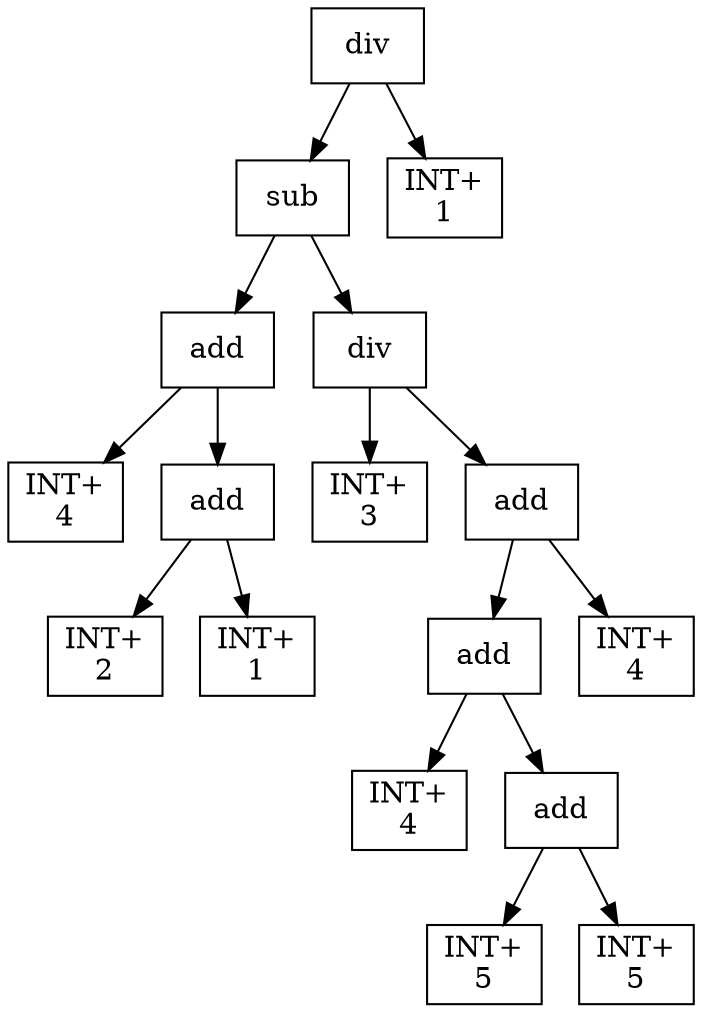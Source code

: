 digraph expr {
  node [shape=box];
  n1 [label="div"];
  n2 [label="sub"];
  n3 [label="add"];
  n4 [label="INT+\n4"];
  n5 [label="add"];
  n6 [label="INT+\n2"];
  n7 [label="INT+\n1"];
  n5 -> n6;
  n5 -> n7;
  n3 -> n4;
  n3 -> n5;
  n8 [label="div"];
  n9 [label="INT+\n3"];
  n10 [label="add"];
  n11 [label="add"];
  n12 [label="INT+\n4"];
  n13 [label="add"];
  n14 [label="INT+\n5"];
  n15 [label="INT+\n5"];
  n13 -> n14;
  n13 -> n15;
  n11 -> n12;
  n11 -> n13;
  n16 [label="INT+\n4"];
  n10 -> n11;
  n10 -> n16;
  n8 -> n9;
  n8 -> n10;
  n2 -> n3;
  n2 -> n8;
  n17 [label="INT+\n1"];
  n1 -> n2;
  n1 -> n17;
}